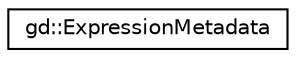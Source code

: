 digraph "Graphical Class Hierarchy"
{
  edge [fontname="Helvetica",fontsize="10",labelfontname="Helvetica",labelfontsize="10"];
  node [fontname="Helvetica",fontsize="10",shape=record];
  rankdir="LR";
  Node1 [label="gd::ExpressionMetadata",height=0.2,width=0.4,color="black", fillcolor="white", style="filled",URL="$classgd_1_1_expression_metadata.html",tooltip="Contains user-friendly infos about expressions and members needed to setup an expression. "];
}
